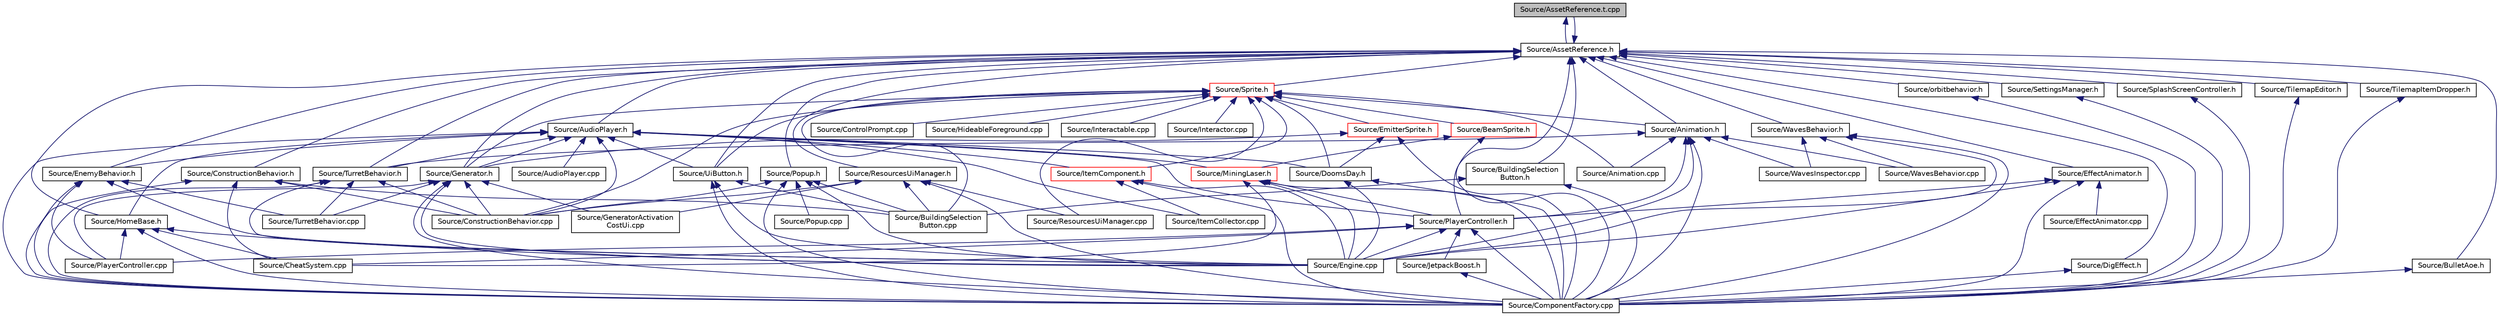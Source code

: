 digraph "Source/AssetReference.t.cpp"
{
 // LATEX_PDF_SIZE
  edge [fontname="Helvetica",fontsize="10",labelfontname="Helvetica",labelfontsize="10"];
  node [fontname="Helvetica",fontsize="10",shape=record];
  Node1 [label="Source/AssetReference.t.cpp",height=0.2,width=0.4,color="black", fillcolor="grey75", style="filled", fontcolor="black",tooltip="a reference to an Asset"];
  Node1 -> Node2 [dir="back",color="midnightblue",fontsize="10",style="solid",fontname="Helvetica"];
  Node2 [label="Source/AssetReference.h",height=0.2,width=0.4,color="black", fillcolor="white", style="filled",URL="$AssetReference_8h.html",tooltip="a reference to an Asset"];
  Node2 -> Node3 [dir="back",color="midnightblue",fontsize="10",style="solid",fontname="Helvetica"];
  Node3 [label="Source/Animation.h",height=0.2,width=0.4,color="black", fillcolor="white", style="filled",URL="$Animation_8h.html",tooltip="animation component class"];
  Node3 -> Node4 [dir="back",color="midnightblue",fontsize="10",style="solid",fontname="Helvetica"];
  Node4 [label="Source/Animation.cpp",height=0.2,width=0.4,color="black", fillcolor="white", style="filled",URL="$Animation_8cpp.html",tooltip="animation component implimentation"];
  Node3 -> Node5 [dir="back",color="midnightblue",fontsize="10",style="solid",fontname="Helvetica"];
  Node5 [label="Source/ComponentFactory.cpp",height=0.2,width=0.4,color="black", fillcolor="white", style="filled",URL="$ComponentFactory_8cpp.html",tooltip="Definitions for the component factory class."];
  Node3 -> Node6 [dir="back",color="midnightblue",fontsize="10",style="solid",fontname="Helvetica"];
  Node6 [label="Source/Engine.cpp",height=0.2,width=0.4,color="black", fillcolor="white", style="filled",URL="$Engine_8cpp.html",tooltip="Engine class."];
  Node3 -> Node7 [dir="back",color="midnightblue",fontsize="10",style="solid",fontname="Helvetica"];
  Node7 [label="Source/PlayerController.h",height=0.2,width=0.4,color="black", fillcolor="white", style="filled",URL="$PlayerController_8h.html",tooltip="PlayerController Behaviour Class."];
  Node7 -> Node8 [dir="back",color="midnightblue",fontsize="10",style="solid",fontname="Helvetica"];
  Node8 [label="Source/CheatSystem.cpp",height=0.2,width=0.4,color="black", fillcolor="white", style="filled",URL="$CheatSystem_8cpp.html",tooltip="CheatSystem Class definition."];
  Node7 -> Node5 [dir="back",color="midnightblue",fontsize="10",style="solid",fontname="Helvetica"];
  Node7 -> Node6 [dir="back",color="midnightblue",fontsize="10",style="solid",fontname="Helvetica"];
  Node7 -> Node9 [dir="back",color="midnightblue",fontsize="10",style="solid",fontname="Helvetica"];
  Node9 [label="Source/JetpackBoost.h",height=0.2,width=0.4,color="black", fillcolor="white", style="filled",URL="$JetpackBoost_8h_source.html",tooltip=" "];
  Node9 -> Node5 [dir="back",color="midnightblue",fontsize="10",style="solid",fontname="Helvetica"];
  Node7 -> Node10 [dir="back",color="midnightblue",fontsize="10",style="solid",fontname="Helvetica"];
  Node10 [label="Source/PlayerController.cpp",height=0.2,width=0.4,color="black", fillcolor="white", style="filled",URL="$PlayerController_8cpp.html",tooltip="PlayerController Behaviour Class."];
  Node3 -> Node11 [dir="back",color="midnightblue",fontsize="10",style="solid",fontname="Helvetica"];
  Node11 [label="Source/TurretBehavior.h",height=0.2,width=0.4,color="black", fillcolor="white", style="filled",URL="$TurretBehavior_8h_source.html",tooltip=" "];
  Node11 -> Node5 [dir="back",color="midnightblue",fontsize="10",style="solid",fontname="Helvetica"];
  Node11 -> Node12 [dir="back",color="midnightblue",fontsize="10",style="solid",fontname="Helvetica"];
  Node12 [label="Source/ConstructionBehavior.cpp",height=0.2,width=0.4,color="black", fillcolor="white", style="filled",URL="$ConstructionBehavior_8cpp.html",tooltip="handles the construction of towers and modification of terrain"];
  Node11 -> Node6 [dir="back",color="midnightblue",fontsize="10",style="solid",fontname="Helvetica"];
  Node11 -> Node13 [dir="back",color="midnightblue",fontsize="10",style="solid",fontname="Helvetica"];
  Node13 [label="Source/TurretBehavior.cpp",height=0.2,width=0.4,color="black", fillcolor="white", style="filled",URL="$TurretBehavior_8cpp.html",tooltip="Behavior Compenent for Basic Turret"];
  Node3 -> Node14 [dir="back",color="midnightblue",fontsize="10",style="solid",fontname="Helvetica"];
  Node14 [label="Source/WavesBehavior.cpp",height=0.2,width=0.4,color="black", fillcolor="white", style="filled",URL="$WavesBehavior_8cpp.html",tooltip="Definitions for wave and spawning behavior."];
  Node3 -> Node15 [dir="back",color="midnightblue",fontsize="10",style="solid",fontname="Helvetica"];
  Node15 [label="Source/WavesInspector.cpp",height=0.2,width=0.4,color="black", fillcolor="white", style="filled",URL="$WavesInspector_8cpp.html",tooltip="Definitions for wave and spawning editing in game."];
  Node2 -> Node1 [dir="back",color="midnightblue",fontsize="10",style="solid",fontname="Helvetica"];
  Node2 -> Node16 [dir="back",color="midnightblue",fontsize="10",style="solid",fontname="Helvetica"];
  Node16 [label="Source/AudioPlayer.h",height=0.2,width=0.4,color="black", fillcolor="white", style="filled",URL="$AudioPlayer_8h.html",tooltip="Component that plays audio."];
  Node16 -> Node17 [dir="back",color="midnightblue",fontsize="10",style="solid",fontname="Helvetica"];
  Node17 [label="Source/AudioPlayer.cpp",height=0.2,width=0.4,color="black", fillcolor="white", style="filled",URL="$AudioPlayer_8cpp.html",tooltip="Component that plays audio."];
  Node16 -> Node5 [dir="back",color="midnightblue",fontsize="10",style="solid",fontname="Helvetica"];
  Node16 -> Node12 [dir="back",color="midnightblue",fontsize="10",style="solid",fontname="Helvetica"];
  Node16 -> Node18 [dir="back",color="midnightblue",fontsize="10",style="solid",fontname="Helvetica"];
  Node18 [label="Source/DoomsDay.h",height=0.2,width=0.4,color="black", fillcolor="white", style="filled",URL="$DoomsDay_8h_source.html",tooltip=" "];
  Node18 -> Node5 [dir="back",color="midnightblue",fontsize="10",style="solid",fontname="Helvetica"];
  Node18 -> Node6 [dir="back",color="midnightblue",fontsize="10",style="solid",fontname="Helvetica"];
  Node16 -> Node19 [dir="back",color="midnightblue",fontsize="10",style="solid",fontname="Helvetica"];
  Node19 [label="Source/EnemyBehavior.h",height=0.2,width=0.4,color="black", fillcolor="white", style="filled",URL="$EnemyBehavior_8h_source.html",tooltip=" "];
  Node19 -> Node5 [dir="back",color="midnightblue",fontsize="10",style="solid",fontname="Helvetica"];
  Node19 -> Node6 [dir="back",color="midnightblue",fontsize="10",style="solid",fontname="Helvetica"];
  Node19 -> Node10 [dir="back",color="midnightblue",fontsize="10",style="solid",fontname="Helvetica"];
  Node19 -> Node13 [dir="back",color="midnightblue",fontsize="10",style="solid",fontname="Helvetica"];
  Node16 -> Node20 [dir="back",color="midnightblue",fontsize="10",style="solid",fontname="Helvetica"];
  Node20 [label="Source/Generator.h",height=0.2,width=0.4,color="black", fillcolor="white", style="filled",URL="$Generator_8h_source.html",tooltip=" "];
  Node20 -> Node5 [dir="back",color="midnightblue",fontsize="10",style="solid",fontname="Helvetica"];
  Node20 -> Node12 [dir="back",color="midnightblue",fontsize="10",style="solid",fontname="Helvetica"];
  Node20 -> Node6 [dir="back",color="midnightblue",fontsize="10",style="solid",fontname="Helvetica"];
  Node20 -> Node21 [dir="back",color="midnightblue",fontsize="10",style="solid",fontname="Helvetica"];
  Node21 [label="Source/GeneratorActivation\lCostUi.cpp",height=0.2,width=0.4,color="black", fillcolor="white", style="filled",URL="$GeneratorActivationCostUi_8cpp.html",tooltip="displays the costs of activating generators"];
  Node20 -> Node10 [dir="back",color="midnightblue",fontsize="10",style="solid",fontname="Helvetica"];
  Node20 -> Node13 [dir="back",color="midnightblue",fontsize="10",style="solid",fontname="Helvetica"];
  Node16 -> Node22 [dir="back",color="midnightblue",fontsize="10",style="solid",fontname="Helvetica"];
  Node22 [label="Source/HomeBase.h",height=0.2,width=0.4,color="black", fillcolor="white", style="filled",URL="$HomeBase_8h_source.html",tooltip=" "];
  Node22 -> Node8 [dir="back",color="midnightblue",fontsize="10",style="solid",fontname="Helvetica"];
  Node22 -> Node5 [dir="back",color="midnightblue",fontsize="10",style="solid",fontname="Helvetica"];
  Node22 -> Node6 [dir="back",color="midnightblue",fontsize="10",style="solid",fontname="Helvetica"];
  Node22 -> Node10 [dir="back",color="midnightblue",fontsize="10",style="solid",fontname="Helvetica"];
  Node16 -> Node23 [dir="back",color="midnightblue",fontsize="10",style="solid",fontname="Helvetica"];
  Node23 [label="Source/ItemCollector.cpp",height=0.2,width=0.4,color="black", fillcolor="white", style="filled",URL="$ItemCollector_8cpp.html",tooltip="Component that attracts and collects item entities in the world."];
  Node16 -> Node24 [dir="back",color="midnightblue",fontsize="10",style="solid",fontname="Helvetica"];
  Node24 [label="Source/ItemComponent.h",height=0.2,width=0.4,color="red", fillcolor="white", style="filled",URL="$ItemComponent_8h.html",tooltip="Item in the world that can be picked up."];
  Node24 -> Node5 [dir="back",color="midnightblue",fontsize="10",style="solid",fontname="Helvetica"];
  Node24 -> Node6 [dir="back",color="midnightblue",fontsize="10",style="solid",fontname="Helvetica"];
  Node24 -> Node23 [dir="back",color="midnightblue",fontsize="10",style="solid",fontname="Helvetica"];
  Node16 -> Node26 [dir="back",color="midnightblue",fontsize="10",style="solid",fontname="Helvetica"];
  Node26 [label="Source/MiningLaser.h",height=0.2,width=0.4,color="red", fillcolor="white", style="filled",URL="$MiningLaser_8h.html",tooltip="Digging laser controllable by an entity."];
  Node26 -> Node8 [dir="back",color="midnightblue",fontsize="10",style="solid",fontname="Helvetica"];
  Node26 -> Node5 [dir="back",color="midnightblue",fontsize="10",style="solid",fontname="Helvetica"];
  Node26 -> Node6 [dir="back",color="midnightblue",fontsize="10",style="solid",fontname="Helvetica"];
  Node26 -> Node7 [dir="back",color="midnightblue",fontsize="10",style="solid",fontname="Helvetica"];
  Node16 -> Node7 [dir="back",color="midnightblue",fontsize="10",style="solid",fontname="Helvetica"];
  Node16 -> Node11 [dir="back",color="midnightblue",fontsize="10",style="solid",fontname="Helvetica"];
  Node16 -> Node29 [dir="back",color="midnightblue",fontsize="10",style="solid",fontname="Helvetica"];
  Node29 [label="Source/UiButton.h",height=0.2,width=0.4,color="black", fillcolor="white", style="filled",URL="$UiButton_8h.html",tooltip="Ui Button that sends an event when clicked."];
  Node29 -> Node30 [dir="back",color="midnightblue",fontsize="10",style="solid",fontname="Helvetica"];
  Node30 [label="Source/BuildingSelection\lButton.cpp",height=0.2,width=0.4,color="black", fillcolor="white", style="filled",URL="$BuildingSelectionButton_8cpp.html",tooltip="button that selects which building the ConstructionManager should place"];
  Node29 -> Node5 [dir="back",color="midnightblue",fontsize="10",style="solid",fontname="Helvetica"];
  Node29 -> Node6 [dir="back",color="midnightblue",fontsize="10",style="solid",fontname="Helvetica"];
  Node2 -> Node31 [dir="back",color="midnightblue",fontsize="10",style="solid",fontname="Helvetica"];
  Node31 [label="Source/BuildingSelection\lButton.h",height=0.2,width=0.4,color="black", fillcolor="white", style="filled",URL="$BuildingSelectionButton_8h.html",tooltip="button that selects which building the ConstructionManager should place"];
  Node31 -> Node30 [dir="back",color="midnightblue",fontsize="10",style="solid",fontname="Helvetica"];
  Node31 -> Node5 [dir="back",color="midnightblue",fontsize="10",style="solid",fontname="Helvetica"];
  Node2 -> Node32 [dir="back",color="midnightblue",fontsize="10",style="solid",fontname="Helvetica"];
  Node32 [label="Source/BulletAoe.h",height=0.2,width=0.4,color="black", fillcolor="white", style="filled",URL="$BulletAoe_8h_source.html",tooltip=" "];
  Node32 -> Node5 [dir="back",color="midnightblue",fontsize="10",style="solid",fontname="Helvetica"];
  Node2 -> Node33 [dir="back",color="midnightblue",fontsize="10",style="solid",fontname="Helvetica"];
  Node33 [label="Source/ConstructionBehavior.h",height=0.2,width=0.4,color="black", fillcolor="white", style="filled",URL="$ConstructionBehavior_8h.html",tooltip="handles the construction of towers and modification of terrain"];
  Node33 -> Node30 [dir="back",color="midnightblue",fontsize="10",style="solid",fontname="Helvetica"];
  Node33 -> Node8 [dir="back",color="midnightblue",fontsize="10",style="solid",fontname="Helvetica"];
  Node33 -> Node5 [dir="back",color="midnightblue",fontsize="10",style="solid",fontname="Helvetica"];
  Node33 -> Node12 [dir="back",color="midnightblue",fontsize="10",style="solid",fontname="Helvetica"];
  Node2 -> Node34 [dir="back",color="midnightblue",fontsize="10",style="solid",fontname="Helvetica"];
  Node34 [label="Source/DigEffect.h",height=0.2,width=0.4,color="black", fillcolor="white", style="filled",URL="$DigEffect_8h_source.html",tooltip=" "];
  Node34 -> Node5 [dir="back",color="midnightblue",fontsize="10",style="solid",fontname="Helvetica"];
  Node2 -> Node35 [dir="back",color="midnightblue",fontsize="10",style="solid",fontname="Helvetica"];
  Node35 [label="Source/EffectAnimator.h",height=0.2,width=0.4,color="black", fillcolor="white", style="filled",URL="$EffectAnimator_8h.html",tooltip="Component that animates a Transform's matrix."];
  Node35 -> Node5 [dir="back",color="midnightblue",fontsize="10",style="solid",fontname="Helvetica"];
  Node35 -> Node36 [dir="back",color="midnightblue",fontsize="10",style="solid",fontname="Helvetica"];
  Node36 [label="Source/EffectAnimator.cpp",height=0.2,width=0.4,color="black", fillcolor="white", style="filled",URL="$EffectAnimator_8cpp.html",tooltip="Component that animates a Transform's matrix."];
  Node35 -> Node6 [dir="back",color="midnightblue",fontsize="10",style="solid",fontname="Helvetica"];
  Node35 -> Node7 [dir="back",color="midnightblue",fontsize="10",style="solid",fontname="Helvetica"];
  Node2 -> Node19 [dir="back",color="midnightblue",fontsize="10",style="solid",fontname="Helvetica"];
  Node2 -> Node20 [dir="back",color="midnightblue",fontsize="10",style="solid",fontname="Helvetica"];
  Node2 -> Node22 [dir="back",color="midnightblue",fontsize="10",style="solid",fontname="Helvetica"];
  Node2 -> Node37 [dir="back",color="midnightblue",fontsize="10",style="solid",fontname="Helvetica"];
  Node37 [label="Source/orbitbehavior.h",height=0.2,width=0.4,color="black", fillcolor="white", style="filled",URL="$orbitbehavior_8h_source.html",tooltip=" "];
  Node37 -> Node5 [dir="back",color="midnightblue",fontsize="10",style="solid",fontname="Helvetica"];
  Node2 -> Node7 [dir="back",color="midnightblue",fontsize="10",style="solid",fontname="Helvetica"];
  Node2 -> Node38 [dir="back",color="midnightblue",fontsize="10",style="solid",fontname="Helvetica"];
  Node38 [label="Source/Popup.h",height=0.2,width=0.4,color="black", fillcolor="white", style="filled",URL="$Popup_8h.html",tooltip="A popup is a behavior that will show a popup when a button is pressed."];
  Node38 -> Node30 [dir="back",color="midnightblue",fontsize="10",style="solid",fontname="Helvetica"];
  Node38 -> Node5 [dir="back",color="midnightblue",fontsize="10",style="solid",fontname="Helvetica"];
  Node38 -> Node12 [dir="back",color="midnightblue",fontsize="10",style="solid",fontname="Helvetica"];
  Node38 -> Node6 [dir="back",color="midnightblue",fontsize="10",style="solid",fontname="Helvetica"];
  Node38 -> Node39 [dir="back",color="midnightblue",fontsize="10",style="solid",fontname="Helvetica"];
  Node39 [label="Source/Popup.cpp",height=0.2,width=0.4,color="black", fillcolor="white", style="filled",URL="$Popup_8cpp.html",tooltip="DESCRIPTION HERE."];
  Node2 -> Node40 [dir="back",color="midnightblue",fontsize="10",style="solid",fontname="Helvetica"];
  Node40 [label="Source/ResourcesUiManager.h",height=0.2,width=0.4,color="black", fillcolor="white", style="filled",URL="$ResourcesUiManager_8h.html",tooltip="Component that manages the UI for displaying what resources a player currently has."];
  Node40 -> Node30 [dir="back",color="midnightblue",fontsize="10",style="solid",fontname="Helvetica"];
  Node40 -> Node5 [dir="back",color="midnightblue",fontsize="10",style="solid",fontname="Helvetica"];
  Node40 -> Node12 [dir="back",color="midnightblue",fontsize="10",style="solid",fontname="Helvetica"];
  Node40 -> Node21 [dir="back",color="midnightblue",fontsize="10",style="solid",fontname="Helvetica"];
  Node40 -> Node41 [dir="back",color="midnightblue",fontsize="10",style="solid",fontname="Helvetica"];
  Node41 [label="Source/ResourcesUiManager.cpp",height=0.2,width=0.4,color="black", fillcolor="white", style="filled",URL="$ResourcesUiManager_8cpp.html",tooltip="Component that manages the UI for displaying what resources a player currently has."];
  Node2 -> Node42 [dir="back",color="midnightblue",fontsize="10",style="solid",fontname="Helvetica"];
  Node42 [label="Source/SettingsManager.h",height=0.2,width=0.4,color="black", fillcolor="white", style="filled",URL="$SettingsManager_8h.html",tooltip="Settings Manager Class."];
  Node42 -> Node5 [dir="back",color="midnightblue",fontsize="10",style="solid",fontname="Helvetica"];
  Node2 -> Node43 [dir="back",color="midnightblue",fontsize="10",style="solid",fontname="Helvetica"];
  Node43 [label="Source/SplashScreenController.h",height=0.2,width=0.4,color="black", fillcolor="white", style="filled",URL="$SplashScreenController_8h_source.html",tooltip=" "];
  Node43 -> Node5 [dir="back",color="midnightblue",fontsize="10",style="solid",fontname="Helvetica"];
  Node2 -> Node44 [dir="back",color="midnightblue",fontsize="10",style="solid",fontname="Helvetica"];
  Node44 [label="Source/Sprite.h",height=0.2,width=0.4,color="red", fillcolor="white", style="filled",URL="$Sprite_8h_source.html",tooltip=" "];
  Node44 -> Node4 [dir="back",color="midnightblue",fontsize="10",style="solid",fontname="Helvetica"];
  Node44 -> Node3 [dir="back",color="midnightblue",fontsize="10",style="solid",fontname="Helvetica"];
  Node44 -> Node45 [dir="back",color="midnightblue",fontsize="10",style="solid",fontname="Helvetica"];
  Node45 [label="Source/BeamSprite.h",height=0.2,width=0.4,color="red", fillcolor="white", style="filled",URL="$BeamSprite_8h.html",tooltip="Sprite that renders a beam with a scrollable texture."];
  Node45 -> Node5 [dir="back",color="midnightblue",fontsize="10",style="solid",fontname="Helvetica"];
  Node45 -> Node26 [dir="back",color="midnightblue",fontsize="10",style="solid",fontname="Helvetica"];
  Node44 -> Node30 [dir="back",color="midnightblue",fontsize="10",style="solid",fontname="Helvetica"];
  Node44 -> Node12 [dir="back",color="midnightblue",fontsize="10",style="solid",fontname="Helvetica"];
  Node44 -> Node47 [dir="back",color="midnightblue",fontsize="10",style="solid",fontname="Helvetica"];
  Node47 [label="Source/ControlPrompt.cpp",height=0.2,width=0.4,color="black", fillcolor="white", style="filled",URL="$ControlPrompt_8cpp.html",tooltip="Displays a control prompt for an ActionReference."];
  Node44 -> Node18 [dir="back",color="midnightblue",fontsize="10",style="solid",fontname="Helvetica"];
  Node44 -> Node48 [dir="back",color="midnightblue",fontsize="10",style="solid",fontname="Helvetica"];
  Node48 [label="Source/EmitterSprite.h",height=0.2,width=0.4,color="red", fillcolor="white", style="filled",URL="$EmitterSprite_8h.html",tooltip="Renders particles using data from SSBO."];
  Node48 -> Node5 [dir="back",color="midnightblue",fontsize="10",style="solid",fontname="Helvetica"];
  Node48 -> Node18 [dir="back",color="midnightblue",fontsize="10",style="solid",fontname="Helvetica"];
  Node48 -> Node20 [dir="back",color="midnightblue",fontsize="10",style="solid",fontname="Helvetica"];
  Node44 -> Node20 [dir="back",color="midnightblue",fontsize="10",style="solid",fontname="Helvetica"];
  Node44 -> Node50 [dir="back",color="midnightblue",fontsize="10",style="solid",fontname="Helvetica"];
  Node50 [label="Source/HideableForeground.cpp",height=0.2,width=0.4,color="black", fillcolor="white", style="filled",URL="$HideableForeground_8cpp.html",tooltip="Component that hides an attached Sprite when it overlaps something."];
  Node44 -> Node51 [dir="back",color="midnightblue",fontsize="10",style="solid",fontname="Helvetica"];
  Node51 [label="Source/Interactable.cpp",height=0.2,width=0.4,color="black", fillcolor="white", style="filled",URL="$Interactable_8cpp.html",tooltip="Component which can be interacted with by pressing a button when nearby."];
  Node44 -> Node52 [dir="back",color="midnightblue",fontsize="10",style="solid",fontname="Helvetica"];
  Node52 [label="Source/Interactor.cpp",height=0.2,width=0.4,color="black", fillcolor="white", style="filled",URL="$Interactor_8cpp.html",tooltip="Behavior that can interact with nearby Interactable Components."];
  Node44 -> Node24 [dir="back",color="midnightblue",fontsize="10",style="solid",fontname="Helvetica"];
  Node44 -> Node41 [dir="back",color="midnightblue",fontsize="10",style="solid",fontname="Helvetica"];
  Node44 -> Node29 [dir="back",color="midnightblue",fontsize="10",style="solid",fontname="Helvetica"];
  Node2 -> Node69 [dir="back",color="midnightblue",fontsize="10",style="solid",fontname="Helvetica"];
  Node69 [label="Source/TilemapEditor.h",height=0.2,width=0.4,color="black", fillcolor="white", style="filled",URL="$TilemapEditor_8h.html",tooltip="Component that allows direct editing of a Tilemap."];
  Node69 -> Node5 [dir="back",color="midnightblue",fontsize="10",style="solid",fontname="Helvetica"];
  Node2 -> Node70 [dir="back",color="midnightblue",fontsize="10",style="solid",fontname="Helvetica"];
  Node70 [label="Source/TilemapItemDropper.h",height=0.2,width=0.4,color="black", fillcolor="white", style="filled",URL="$TilemapItemDropper_8h.html",tooltip="Drops an item whenever a tile is broken."];
  Node70 -> Node5 [dir="back",color="midnightblue",fontsize="10",style="solid",fontname="Helvetica"];
  Node2 -> Node11 [dir="back",color="midnightblue",fontsize="10",style="solid",fontname="Helvetica"];
  Node2 -> Node29 [dir="back",color="midnightblue",fontsize="10",style="solid",fontname="Helvetica"];
  Node2 -> Node71 [dir="back",color="midnightblue",fontsize="10",style="solid",fontname="Helvetica"];
  Node71 [label="Source/WavesBehavior.h",height=0.2,width=0.4,color="black", fillcolor="white", style="filled",URL="$WavesBehavior_8h_source.html",tooltip=" "];
  Node71 -> Node5 [dir="back",color="midnightblue",fontsize="10",style="solid",fontname="Helvetica"];
  Node71 -> Node6 [dir="back",color="midnightblue",fontsize="10",style="solid",fontname="Helvetica"];
  Node71 -> Node14 [dir="back",color="midnightblue",fontsize="10",style="solid",fontname="Helvetica"];
  Node71 -> Node15 [dir="back",color="midnightblue",fontsize="10",style="solid",fontname="Helvetica"];
}
